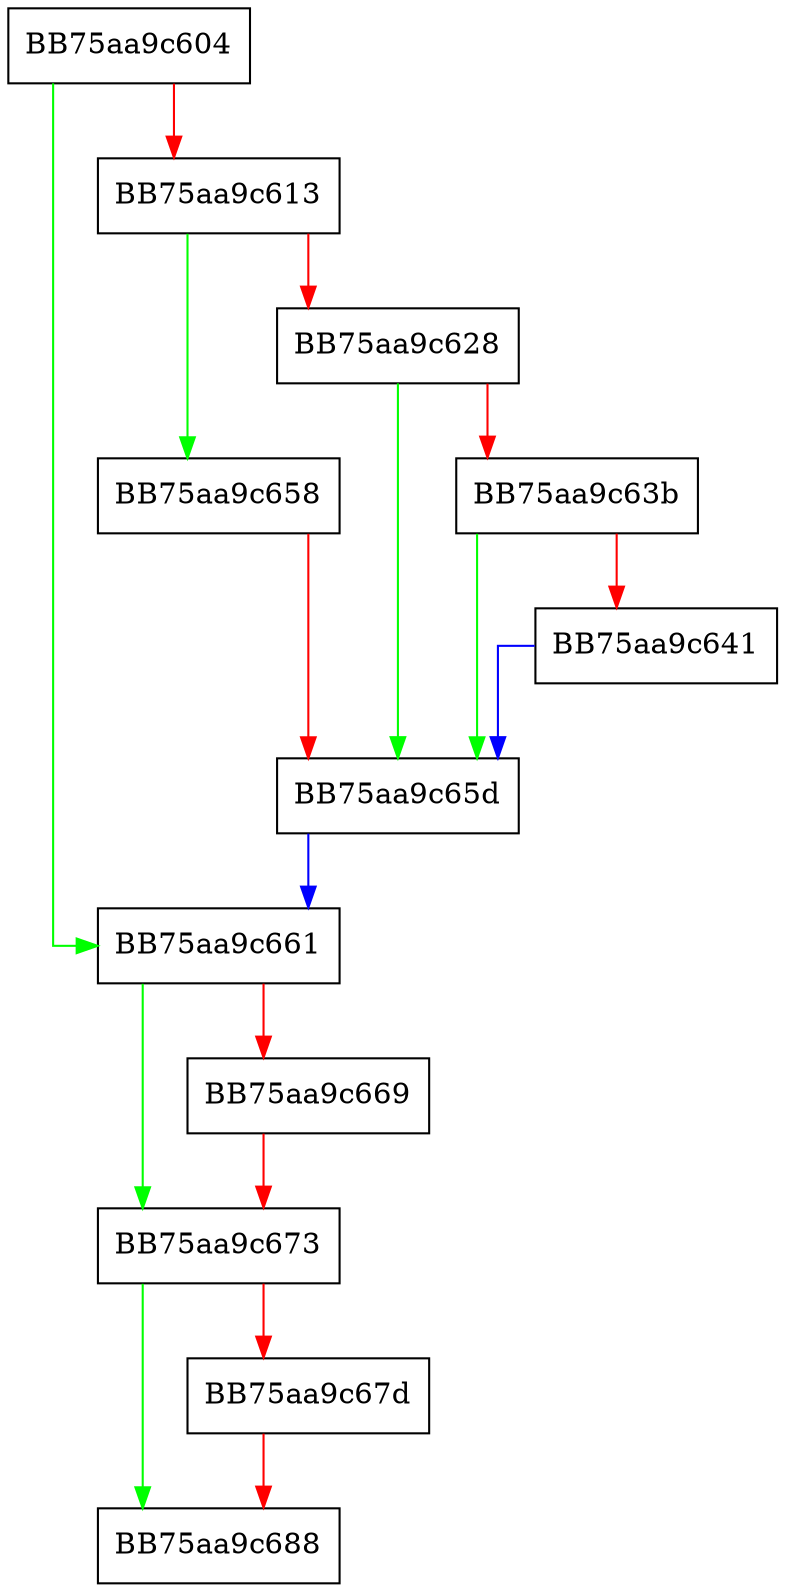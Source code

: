 digraph UnloadNativeRPFModule {
  node [shape="box"];
  graph [splines=ortho];
  BB75aa9c604 -> BB75aa9c661 [color="green"];
  BB75aa9c604 -> BB75aa9c613 [color="red"];
  BB75aa9c613 -> BB75aa9c658 [color="green"];
  BB75aa9c613 -> BB75aa9c628 [color="red"];
  BB75aa9c628 -> BB75aa9c65d [color="green"];
  BB75aa9c628 -> BB75aa9c63b [color="red"];
  BB75aa9c63b -> BB75aa9c65d [color="green"];
  BB75aa9c63b -> BB75aa9c641 [color="red"];
  BB75aa9c641 -> BB75aa9c65d [color="blue"];
  BB75aa9c658 -> BB75aa9c65d [color="red"];
  BB75aa9c65d -> BB75aa9c661 [color="blue"];
  BB75aa9c661 -> BB75aa9c673 [color="green"];
  BB75aa9c661 -> BB75aa9c669 [color="red"];
  BB75aa9c669 -> BB75aa9c673 [color="red"];
  BB75aa9c673 -> BB75aa9c688 [color="green"];
  BB75aa9c673 -> BB75aa9c67d [color="red"];
  BB75aa9c67d -> BB75aa9c688 [color="red"];
}